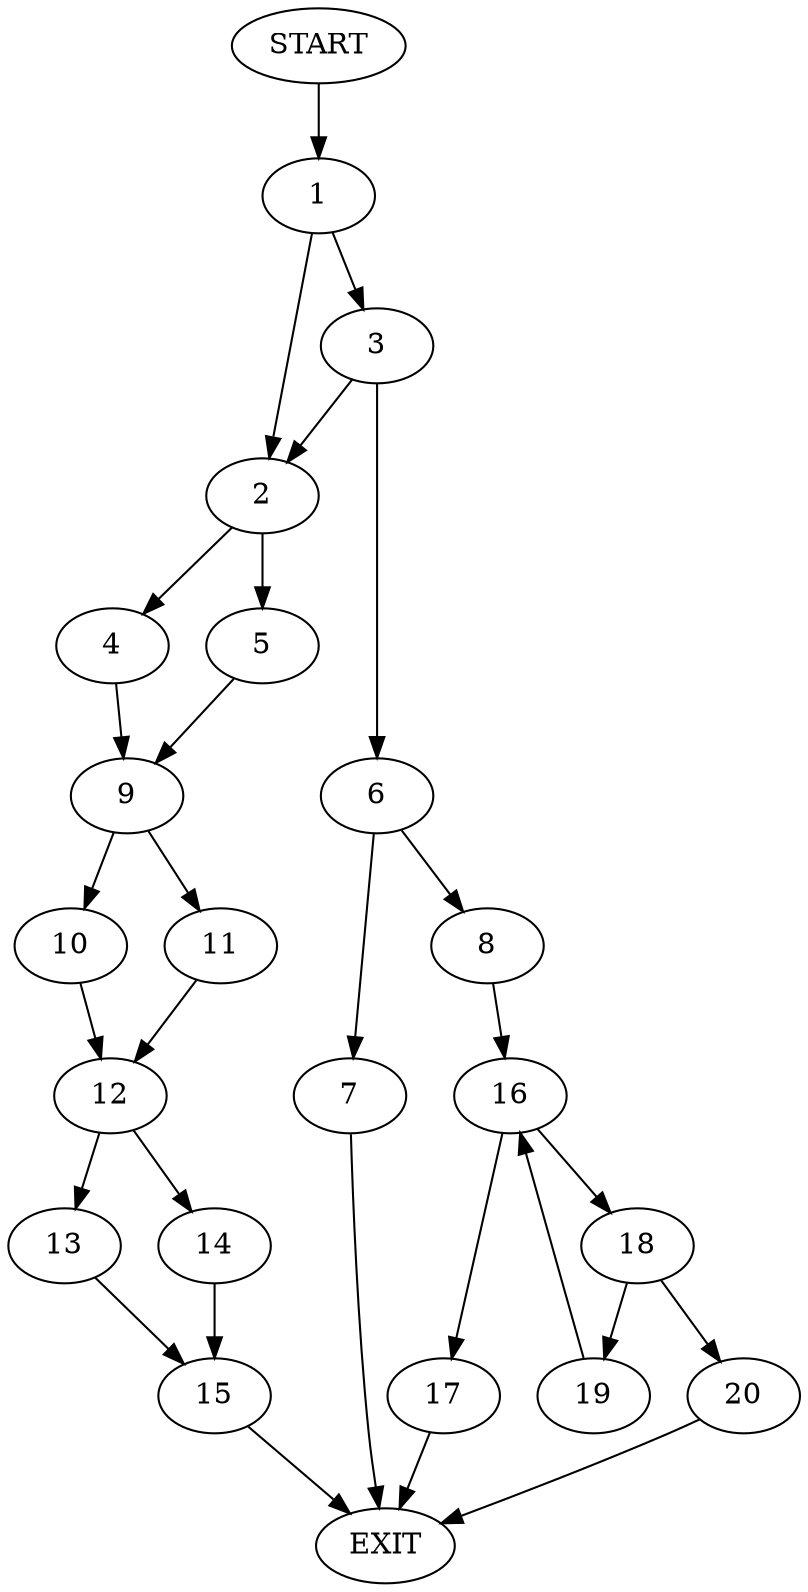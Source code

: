digraph {
0 [label="START"]
21 [label="EXIT"]
0 -> 1
1 -> 2
1 -> 3
2 -> 4
2 -> 5
3 -> 6
3 -> 2
6 -> 7
6 -> 8
5 -> 9
4 -> 9
9 -> 10
9 -> 11
10 -> 12
11 -> 12
12 -> 13
12 -> 14
13 -> 15
14 -> 15
15 -> 21
7 -> 21
8 -> 16
16 -> 17
16 -> 18
17 -> 21
18 -> 19
18 -> 20
20 -> 21
19 -> 16
}
